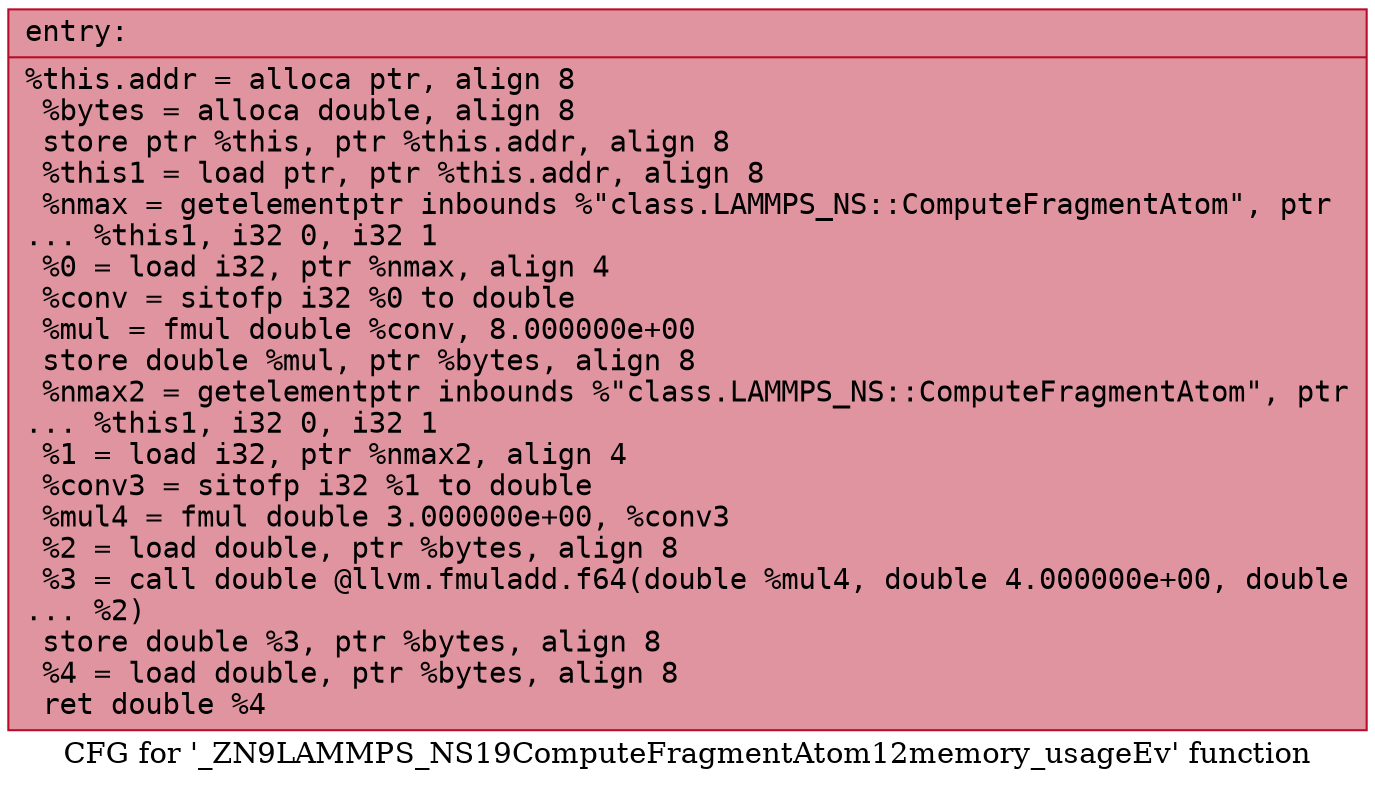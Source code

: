 digraph "CFG for '_ZN9LAMMPS_NS19ComputeFragmentAtom12memory_usageEv' function" {
	label="CFG for '_ZN9LAMMPS_NS19ComputeFragmentAtom12memory_usageEv' function";

	Node0x55652e498230 [shape=record,color="#b70d28ff", style=filled, fillcolor="#b70d2870" fontname="Courier",label="{entry:\l|  %this.addr = alloca ptr, align 8\l  %bytes = alloca double, align 8\l  store ptr %this, ptr %this.addr, align 8\l  %this1 = load ptr, ptr %this.addr, align 8\l  %nmax = getelementptr inbounds %\"class.LAMMPS_NS::ComputeFragmentAtom\", ptr\l... %this1, i32 0, i32 1\l  %0 = load i32, ptr %nmax, align 4\l  %conv = sitofp i32 %0 to double\l  %mul = fmul double %conv, 8.000000e+00\l  store double %mul, ptr %bytes, align 8\l  %nmax2 = getelementptr inbounds %\"class.LAMMPS_NS::ComputeFragmentAtom\", ptr\l... %this1, i32 0, i32 1\l  %1 = load i32, ptr %nmax2, align 4\l  %conv3 = sitofp i32 %1 to double\l  %mul4 = fmul double 3.000000e+00, %conv3\l  %2 = load double, ptr %bytes, align 8\l  %3 = call double @llvm.fmuladd.f64(double %mul4, double 4.000000e+00, double\l... %2)\l  store double %3, ptr %bytes, align 8\l  %4 = load double, ptr %bytes, align 8\l  ret double %4\l}"];
}
